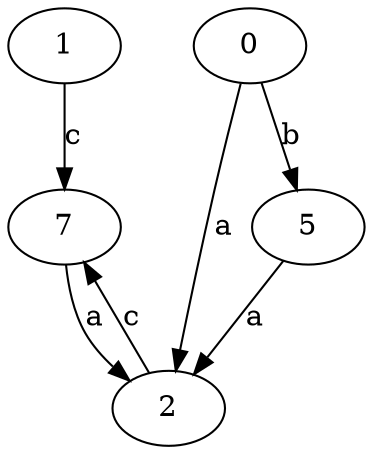 strict digraph  {
1;
2;
5;
0;
7;
1 -> 7  [label=c];
2 -> 7  [label=c];
5 -> 2  [label=a];
0 -> 2  [label=a];
0 -> 5  [label=b];
7 -> 2  [label=a];
}
